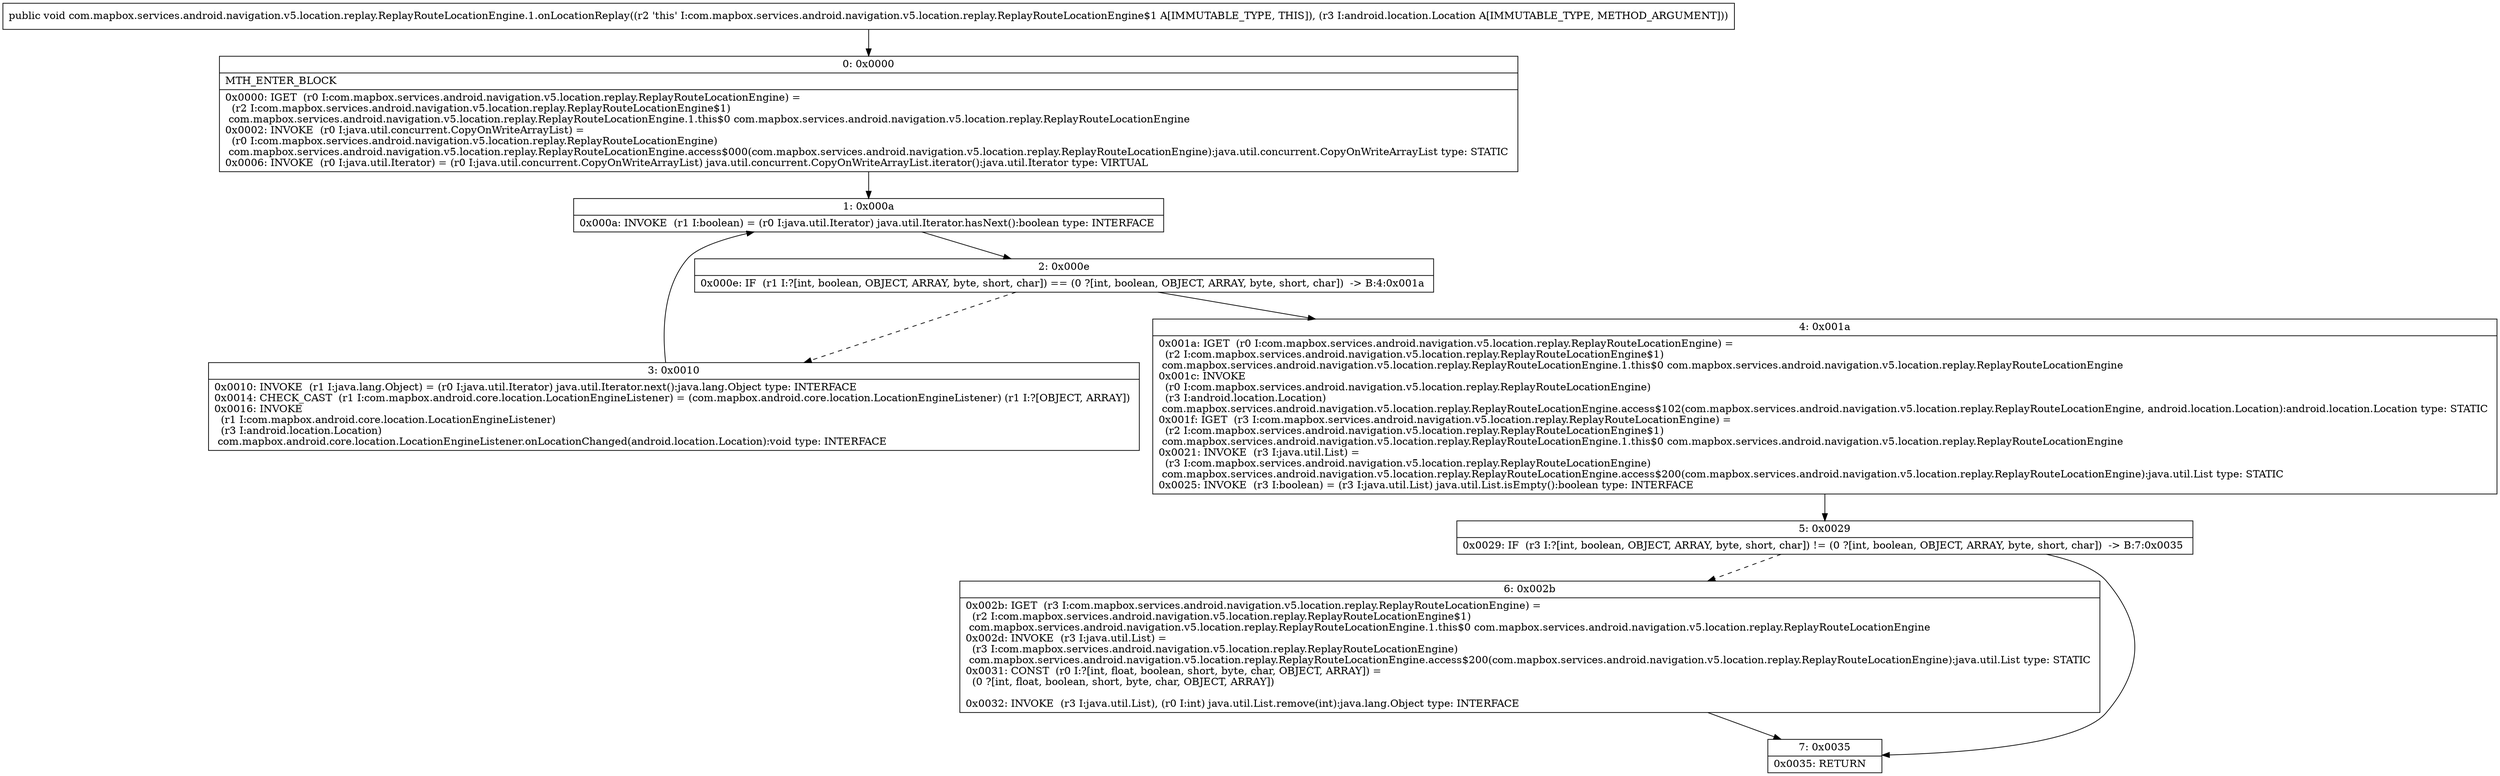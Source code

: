 digraph "CFG forcom.mapbox.services.android.navigation.v5.location.replay.ReplayRouteLocationEngine.1.onLocationReplay(Landroid\/location\/Location;)V" {
Node_0 [shape=record,label="{0\:\ 0x0000|MTH_ENTER_BLOCK\l|0x0000: IGET  (r0 I:com.mapbox.services.android.navigation.v5.location.replay.ReplayRouteLocationEngine) = \l  (r2 I:com.mapbox.services.android.navigation.v5.location.replay.ReplayRouteLocationEngine$1)\l com.mapbox.services.android.navigation.v5.location.replay.ReplayRouteLocationEngine.1.this$0 com.mapbox.services.android.navigation.v5.location.replay.ReplayRouteLocationEngine \l0x0002: INVOKE  (r0 I:java.util.concurrent.CopyOnWriteArrayList) = \l  (r0 I:com.mapbox.services.android.navigation.v5.location.replay.ReplayRouteLocationEngine)\l com.mapbox.services.android.navigation.v5.location.replay.ReplayRouteLocationEngine.access$000(com.mapbox.services.android.navigation.v5.location.replay.ReplayRouteLocationEngine):java.util.concurrent.CopyOnWriteArrayList type: STATIC \l0x0006: INVOKE  (r0 I:java.util.Iterator) = (r0 I:java.util.concurrent.CopyOnWriteArrayList) java.util.concurrent.CopyOnWriteArrayList.iterator():java.util.Iterator type: VIRTUAL \l}"];
Node_1 [shape=record,label="{1\:\ 0x000a|0x000a: INVOKE  (r1 I:boolean) = (r0 I:java.util.Iterator) java.util.Iterator.hasNext():boolean type: INTERFACE \l}"];
Node_2 [shape=record,label="{2\:\ 0x000e|0x000e: IF  (r1 I:?[int, boolean, OBJECT, ARRAY, byte, short, char]) == (0 ?[int, boolean, OBJECT, ARRAY, byte, short, char])  \-\> B:4:0x001a \l}"];
Node_3 [shape=record,label="{3\:\ 0x0010|0x0010: INVOKE  (r1 I:java.lang.Object) = (r0 I:java.util.Iterator) java.util.Iterator.next():java.lang.Object type: INTERFACE \l0x0014: CHECK_CAST  (r1 I:com.mapbox.android.core.location.LocationEngineListener) = (com.mapbox.android.core.location.LocationEngineListener) (r1 I:?[OBJECT, ARRAY]) \l0x0016: INVOKE  \l  (r1 I:com.mapbox.android.core.location.LocationEngineListener)\l  (r3 I:android.location.Location)\l com.mapbox.android.core.location.LocationEngineListener.onLocationChanged(android.location.Location):void type: INTERFACE \l}"];
Node_4 [shape=record,label="{4\:\ 0x001a|0x001a: IGET  (r0 I:com.mapbox.services.android.navigation.v5.location.replay.ReplayRouteLocationEngine) = \l  (r2 I:com.mapbox.services.android.navigation.v5.location.replay.ReplayRouteLocationEngine$1)\l com.mapbox.services.android.navigation.v5.location.replay.ReplayRouteLocationEngine.1.this$0 com.mapbox.services.android.navigation.v5.location.replay.ReplayRouteLocationEngine \l0x001c: INVOKE  \l  (r0 I:com.mapbox.services.android.navigation.v5.location.replay.ReplayRouteLocationEngine)\l  (r3 I:android.location.Location)\l com.mapbox.services.android.navigation.v5.location.replay.ReplayRouteLocationEngine.access$102(com.mapbox.services.android.navigation.v5.location.replay.ReplayRouteLocationEngine, android.location.Location):android.location.Location type: STATIC \l0x001f: IGET  (r3 I:com.mapbox.services.android.navigation.v5.location.replay.ReplayRouteLocationEngine) = \l  (r2 I:com.mapbox.services.android.navigation.v5.location.replay.ReplayRouteLocationEngine$1)\l com.mapbox.services.android.navigation.v5.location.replay.ReplayRouteLocationEngine.1.this$0 com.mapbox.services.android.navigation.v5.location.replay.ReplayRouteLocationEngine \l0x0021: INVOKE  (r3 I:java.util.List) = \l  (r3 I:com.mapbox.services.android.navigation.v5.location.replay.ReplayRouteLocationEngine)\l com.mapbox.services.android.navigation.v5.location.replay.ReplayRouteLocationEngine.access$200(com.mapbox.services.android.navigation.v5.location.replay.ReplayRouteLocationEngine):java.util.List type: STATIC \l0x0025: INVOKE  (r3 I:boolean) = (r3 I:java.util.List) java.util.List.isEmpty():boolean type: INTERFACE \l}"];
Node_5 [shape=record,label="{5\:\ 0x0029|0x0029: IF  (r3 I:?[int, boolean, OBJECT, ARRAY, byte, short, char]) != (0 ?[int, boolean, OBJECT, ARRAY, byte, short, char])  \-\> B:7:0x0035 \l}"];
Node_6 [shape=record,label="{6\:\ 0x002b|0x002b: IGET  (r3 I:com.mapbox.services.android.navigation.v5.location.replay.ReplayRouteLocationEngine) = \l  (r2 I:com.mapbox.services.android.navigation.v5.location.replay.ReplayRouteLocationEngine$1)\l com.mapbox.services.android.navigation.v5.location.replay.ReplayRouteLocationEngine.1.this$0 com.mapbox.services.android.navigation.v5.location.replay.ReplayRouteLocationEngine \l0x002d: INVOKE  (r3 I:java.util.List) = \l  (r3 I:com.mapbox.services.android.navigation.v5.location.replay.ReplayRouteLocationEngine)\l com.mapbox.services.android.navigation.v5.location.replay.ReplayRouteLocationEngine.access$200(com.mapbox.services.android.navigation.v5.location.replay.ReplayRouteLocationEngine):java.util.List type: STATIC \l0x0031: CONST  (r0 I:?[int, float, boolean, short, byte, char, OBJECT, ARRAY]) = \l  (0 ?[int, float, boolean, short, byte, char, OBJECT, ARRAY])\l \l0x0032: INVOKE  (r3 I:java.util.List), (r0 I:int) java.util.List.remove(int):java.lang.Object type: INTERFACE \l}"];
Node_7 [shape=record,label="{7\:\ 0x0035|0x0035: RETURN   \l}"];
MethodNode[shape=record,label="{public void com.mapbox.services.android.navigation.v5.location.replay.ReplayRouteLocationEngine.1.onLocationReplay((r2 'this' I:com.mapbox.services.android.navigation.v5.location.replay.ReplayRouteLocationEngine$1 A[IMMUTABLE_TYPE, THIS]), (r3 I:android.location.Location A[IMMUTABLE_TYPE, METHOD_ARGUMENT])) }"];
MethodNode -> Node_0;
Node_0 -> Node_1;
Node_1 -> Node_2;
Node_2 -> Node_3[style=dashed];
Node_2 -> Node_4;
Node_3 -> Node_1;
Node_4 -> Node_5;
Node_5 -> Node_6[style=dashed];
Node_5 -> Node_7;
Node_6 -> Node_7;
}

